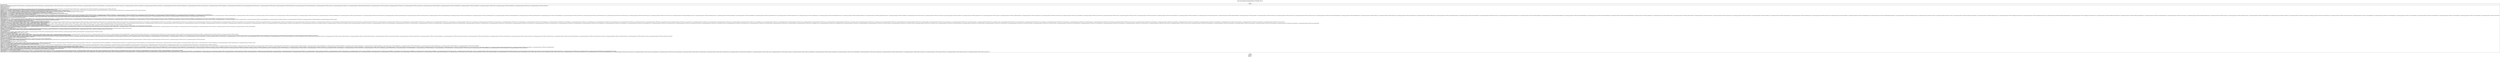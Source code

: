 digraph "CFG forcom.mapbox.services.android.navigation.ui.v5.R.styleable.\<clinit\>()V" {
Node_0 [shape=record,label="{0\:\ 0x0000|MTH_ENTER_BLOCK\l|ActionBar = new int[]\{com.ghanapostgps.ghanapost.C0708R.attr.background, com.ghanapostgps.ghanapost.C0708R.attr.backgroundSplit, com.ghanapostgps.ghanapost.C0708R.attr.backgroundStacked, com.ghanapostgps.ghanapost.C0708R.attr.contentInsetEnd, com.ghanapostgps.ghanapost.C0708R.attr.contentInsetEndWithActions, com.ghanapostgps.ghanapost.C0708R.attr.contentInsetLeft, com.ghanapostgps.ghanapost.C0708R.attr.contentInsetRight, com.ghanapostgps.ghanapost.C0708R.attr.contentInsetStart, com.ghanapostgps.ghanapost.C0708R.attr.contentInsetStartWithNavigation, com.ghanapostgps.ghanapost.C0708R.attr.customNavigationLayout, com.ghanapostgps.ghanapost.C0708R.attr.displayOptions, com.ghanapostgps.ghanapost.C0708R.attr.divider, com.ghanapostgps.ghanapost.C0708R.attr.elevation, com.ghanapostgps.ghanapost.C0708R.attr.height, com.ghanapostgps.ghanapost.C0708R.attr.hideOnContentScroll, com.ghanapostgps.ghanapost.C0708R.attr.homeAsUpIndicator, com.ghanapostgps.ghanapost.C0708R.attr.homeLayout, com.ghanapostgps.ghanapost.C0708R.attr.icon, com.ghanapostgps.ghanapost.C0708R.attr.indeterminateProgressStyle, com.ghanapostgps.ghanapost.C0708R.attr.itemPadding, com.ghanapostgps.ghanapost.C0708R.attr.logo, com.ghanapostgps.ghanapost.C0708R.attr.navigationMode, com.ghanapostgps.ghanapost.C0708R.attr.popupTheme, com.ghanapostgps.ghanapost.C0708R.attr.progressBarPadding, com.ghanapostgps.ghanapost.C0708R.attr.progressBarStyle, com.ghanapostgps.ghanapost.C0708R.attr.subtitle, com.ghanapostgps.ghanapost.C0708R.attr.subtitleTextStyle, com.ghanapostgps.ghanapost.C0708R.attr.title, com.ghanapostgps.ghanapost.C0708R.attr.titleTextStyle\}\lint[] r2 = new int[]\{16842931\}\lActionBarLayout = r2\lint[] r2 = new int[]\{16843071\}\lActionMenuItemView = r2\lActionMode = new int[]\{com.ghanapostgps.ghanapost.C0708R.attr.background, com.ghanapostgps.ghanapost.C0708R.attr.backgroundSplit, com.ghanapostgps.ghanapost.C0708R.attr.closeItemLayout, com.ghanapostgps.ghanapost.C0708R.attr.height, com.ghanapostgps.ghanapost.C0708R.attr.subtitleTextStyle, com.ghanapostgps.ghanapost.C0708R.attr.titleTextStyle\}\lActivityChooserView = new int[]\{com.ghanapostgps.ghanapost.C0708R.attr.expandActivityOverflowButtonDrawable, com.ghanapostgps.ghanapost.C0708R.attr.initialActivityCount\}\lAlertDialog = new int[]\{16842994, com.ghanapostgps.ghanapost.C0708R.attr.buttonIconDimen, com.ghanapostgps.ghanapost.C0708R.attr.buttonPanelSideLayout, com.ghanapostgps.ghanapost.C0708R.attr.listItemLayout, com.ghanapostgps.ghanapost.C0708R.attr.listLayout, com.ghanapostgps.ghanapost.C0708R.attr.multiChoiceItemLayout, com.ghanapostgps.ghanapost.C0708R.attr.showTitle, com.ghanapostgps.ghanapost.C0708R.attr.singleChoiceItemLayout\}\lAppBarLayout = new int[]\{16842964, 16843919, 16844096, com.ghanapostgps.ghanapost.C0708R.attr.elevation, com.ghanapostgps.ghanapost.C0708R.attr.expanded, com.ghanapostgps.ghanapost.C0708R.attr.liftOnScroll\}\lAppBarLayoutStates = new int[]\{com.ghanapostgps.ghanapost.C0708R.attr.state_collapsed, com.ghanapostgps.ghanapost.C0708R.attr.state_collapsible, com.ghanapostgps.ghanapost.C0708R.attr.state_liftable, com.ghanapostgps.ghanapost.C0708R.attr.state_lifted\}\lAppBarLayout_Layout = new int[]\{com.ghanapostgps.ghanapost.C0708R.attr.layout_scrollFlags, com.ghanapostgps.ghanapost.C0708R.attr.layout_scrollInterpolator\}\lAppCompatImageView = new int[]\{16843033, com.ghanapostgps.ghanapost.C0708R.attr.srcCompat, com.ghanapostgps.ghanapost.C0708R.attr.tint, com.ghanapostgps.ghanapost.C0708R.attr.tintMode\}\lAppCompatSeekBar = new int[]\{16843074, com.ghanapostgps.ghanapost.C0708R.attr.tickMark, com.ghanapostgps.ghanapost.C0708R.attr.tickMarkTint, com.ghanapostgps.ghanapost.C0708R.attr.tickMarkTintMode\}\lAppCompatTextHelper = new int[]\{16842804, 16843117, 16843118, 16843119, 16843120, 16843666, 16843667\}\lAppCompatTextView = new int[]\{16842804, com.ghanapostgps.ghanapost.C0708R.attr.autoSizeMaxTextSize, com.ghanapostgps.ghanapost.C0708R.attr.autoSizeMinTextSize, com.ghanapostgps.ghanapost.C0708R.attr.autoSizePresetSizes, com.ghanapostgps.ghanapost.C0708R.attr.autoSizeStepGranularity, com.ghanapostgps.ghanapost.C0708R.attr.autoSizeTextType, com.ghanapostgps.ghanapost.C0708R.attr.firstBaselineToTopHeight, com.ghanapostgps.ghanapost.C0708R.attr.fontFamily, com.ghanapostgps.ghanapost.C0708R.attr.lastBaselineToBottomHeight, com.ghanapostgps.ghanapost.C0708R.attr.lineHeight, com.ghanapostgps.ghanapost.C0708R.attr.textAllCaps\}\lAppCompatTheme = new int[]\{16842839, 16842926, com.ghanapostgps.ghanapost.C0708R.attr.actionBarDivider, com.ghanapostgps.ghanapost.C0708R.attr.actionBarItemBackground, com.ghanapostgps.ghanapost.C0708R.attr.actionBarPopupTheme, com.ghanapostgps.ghanapost.C0708R.attr.actionBarSize, com.ghanapostgps.ghanapost.C0708R.attr.actionBarSplitStyle, com.ghanapostgps.ghanapost.C0708R.attr.actionBarStyle, com.ghanapostgps.ghanapost.C0708R.attr.actionBarTabBarStyle, com.ghanapostgps.ghanapost.C0708R.attr.actionBarTabStyle, com.ghanapostgps.ghanapost.C0708R.attr.actionBarTabTextStyle, com.ghanapostgps.ghanapost.C0708R.attr.actionBarTheme, com.ghanapostgps.ghanapost.C0708R.attr.actionBarWidgetTheme, com.ghanapostgps.ghanapost.C0708R.attr.actionButtonStyle, com.ghanapostgps.ghanapost.C0708R.attr.actionDropDownStyle, com.ghanapostgps.ghanapost.C0708R.attr.actionMenuTextAppearance, com.ghanapostgps.ghanapost.C0708R.attr.actionMenuTextColor, com.ghanapostgps.ghanapost.C0708R.attr.actionModeBackground, com.ghanapostgps.ghanapost.C0708R.attr.actionModeCloseButtonStyle, com.ghanapostgps.ghanapost.C0708R.attr.actionModeCloseDrawable, com.ghanapostgps.ghanapost.C0708R.attr.actionModeCopyDrawable, com.ghanapostgps.ghanapost.C0708R.attr.actionModeCutDrawable, com.ghanapostgps.ghanapost.C0708R.attr.actionModeFindDrawable, com.ghanapostgps.ghanapost.C0708R.attr.actionModePasteDrawable, com.ghanapostgps.ghanapost.C0708R.attr.actionModePopupWindowStyle, com.ghanapostgps.ghanapost.C0708R.attr.actionModeSelectAllDrawable, com.ghanapostgps.ghanapost.C0708R.attr.actionModeShareDrawable, com.ghanapostgps.ghanapost.C0708R.attr.actionModeSplitBackground, com.ghanapostgps.ghanapost.C0708R.attr.actionModeStyle, com.ghanapostgps.ghanapost.C0708R.attr.actionModeWebSearchDrawable, com.ghanapostgps.ghanapost.C0708R.attr.actionOverflowButtonStyle, com.ghanapostgps.ghanapost.C0708R.attr.actionOverflowMenuStyle, com.ghanapostgps.ghanapost.C0708R.attr.activityChooserViewStyle, com.ghanapostgps.ghanapost.C0708R.attr.alertDialogButtonGroupStyle, com.ghanapostgps.ghanapost.C0708R.attr.alertDialogCenterButtons, com.ghanapostgps.ghanapost.C0708R.attr.alertDialogStyle, com.ghanapostgps.ghanapost.C0708R.attr.alertDialogTheme, com.ghanapostgps.ghanapost.C0708R.attr.autoCompleteTextViewStyle, com.ghanapostgps.ghanapost.C0708R.attr.borderlessButtonStyle, com.ghanapostgps.ghanapost.C0708R.attr.buttonBarButtonStyle, com.ghanapostgps.ghanapost.C0708R.attr.buttonBarNegativeButtonStyle, com.ghanapostgps.ghanapost.C0708R.attr.buttonBarNeutralButtonStyle, com.ghanapostgps.ghanapost.C0708R.attr.buttonBarPositiveButtonStyle, com.ghanapostgps.ghanapost.C0708R.attr.buttonBarStyle, com.ghanapostgps.ghanapost.C0708R.attr.buttonStyle, com.ghanapostgps.ghanapost.C0708R.attr.buttonStyleSmall, com.ghanapostgps.ghanapost.C0708R.attr.checkboxStyle, com.ghanapostgps.ghanapost.C0708R.attr.checkedTextViewStyle, com.ghanapostgps.ghanapost.C0708R.attr.colorAccent, com.ghanapostgps.ghanapost.C0708R.attr.colorBackgroundFloating, com.ghanapostgps.ghanapost.C0708R.attr.colorButtonNormal, com.ghanapostgps.ghanapost.C0708R.attr.colorControlActivated, com.ghanapostgps.ghanapost.C0708R.attr.colorControlHighlight, com.ghanapostgps.ghanapost.C0708R.attr.colorControlNormal, com.ghanapostgps.ghanapost.C0708R.attr.colorError, com.ghanapostgps.ghanapost.C0708R.attr.colorPrimary, com.ghanapostgps.ghanapost.C0708R.attr.colorPrimaryDark, com.ghanapostgps.ghanapost.C0708R.attr.colorSwitchThumbNormal, com.ghanapostgps.ghanapost.C0708R.attr.controlBackground, com.ghanapostgps.ghanapost.C0708R.attr.dialogCornerRadius, com.ghanapostgps.ghanapost.C0708R.attr.dialogPreferredPadding, com.ghanapostgps.ghanapost.C0708R.attr.dialogTheme, com.ghanapostgps.ghanapost.C0708R.attr.dividerHorizontal, com.ghanapostgps.ghanapost.C0708R.attr.dividerVertical, com.ghanapostgps.ghanapost.C0708R.attr.dropDownListViewStyle, com.ghanapostgps.ghanapost.C0708R.attr.dropdownListPreferredItemHeight, com.ghanapostgps.ghanapost.C0708R.attr.editTextBackground, com.ghanapostgps.ghanapost.C0708R.attr.editTextColor, com.ghanapostgps.ghanapost.C0708R.attr.editTextStyle, com.ghanapostgps.ghanapost.C0708R.attr.homeAsUpIndicator, com.ghanapostgps.ghanapost.C0708R.attr.imageButtonStyle, com.ghanapostgps.ghanapost.C0708R.attr.listChoiceBackgroundIndicator, com.ghanapostgps.ghanapost.C0708R.attr.listDividerAlertDialog, com.ghanapostgps.ghanapost.C0708R.attr.listMenuViewStyle, com.ghanapostgps.ghanapost.C0708R.attr.listPopupWindowStyle, com.ghanapostgps.ghanapost.C0708R.attr.listPreferredItemHeight, com.ghanapostgps.ghanapost.C0708R.attr.listPreferredItemHeightLarge, com.ghanapostgps.ghanapost.C0708R.attr.listPreferredItemHeightSmall, com.ghanapostgps.ghanapost.C0708R.attr.listPreferredItemPaddingLeft, com.ghanapostgps.ghanapost.C0708R.attr.listPreferredItemPaddingRight, com.ghanapostgps.ghanapost.C0708R.attr.panelBackground, com.ghanapostgps.ghanapost.C0708R.attr.panelMenuListTheme, com.ghanapostgps.ghanapost.C0708R.attr.panelMenuListWidth, com.ghanapostgps.ghanapost.C0708R.attr.popupMenuStyle, com.ghanapostgps.ghanapost.C0708R.attr.popupWindowStyle, com.ghanapostgps.ghanapost.C0708R.attr.radioButtonStyle, com.ghanapostgps.ghanapost.C0708R.attr.ratingBarStyle, com.ghanapostgps.ghanapost.C0708R.attr.ratingBarStyleIndicator, com.ghanapostgps.ghanapost.C0708R.attr.ratingBarStyleSmall, com.ghanapostgps.ghanapost.C0708R.attr.searchViewStyle, com.ghanapostgps.ghanapost.C0708R.attr.seekBarStyle, com.ghanapostgps.ghanapost.C0708R.attr.selectableItemBackground, com.ghanapostgps.ghanapost.C0708R.attr.selectableItemBackgroundBorderless, com.ghanapostgps.ghanapost.C0708R.attr.spinnerDropDownItemStyle, com.ghanapostgps.ghanapost.C0708R.attr.spinnerStyle, com.ghanapostgps.ghanapost.C0708R.attr.switchStyle, com.ghanapostgps.ghanapost.C0708R.attr.textAppearanceLargePopupMenu, com.ghanapostgps.ghanapost.C0708R.attr.textAppearanceListItem, com.ghanapostgps.ghanapost.C0708R.attr.textAppearanceListItemSecondary, com.ghanapostgps.ghanapost.C0708R.attr.textAppearanceListItemSmall, com.ghanapostgps.ghanapost.C0708R.attr.textAppearancePopupMenuHeader, com.ghanapostgps.ghanapost.C0708R.attr.textAppearanceSearchResultSubtitle, com.ghanapostgps.ghanapost.C0708R.attr.textAppearanceSearchResultTitle, com.ghanapostgps.ghanapost.C0708R.attr.textAppearanceSmallPopupMenu, com.ghanapostgps.ghanapost.C0708R.attr.textColorAlertDialogListItem, com.ghanapostgps.ghanapost.C0708R.attr.textColorSearchUrl, com.ghanapostgps.ghanapost.C0708R.attr.toolbarNavigationButtonStyle, com.ghanapostgps.ghanapost.C0708R.attr.toolbarStyle, com.ghanapostgps.ghanapost.C0708R.attr.tooltipForegroundColor, com.ghanapostgps.ghanapost.C0708R.attr.tooltipFrameBackground, com.ghanapostgps.ghanapost.C0708R.attr.viewInflaterClass, com.ghanapostgps.ghanapost.C0708R.attr.windowActionBar, com.ghanapostgps.ghanapost.C0708R.attr.windowActionBarOverlay, com.ghanapostgps.ghanapost.C0708R.attr.windowActionModeOverlay, com.ghanapostgps.ghanapost.C0708R.attr.windowFixedHeightMajor, com.ghanapostgps.ghanapost.C0708R.attr.windowFixedHeightMinor, com.ghanapostgps.ghanapost.C0708R.attr.windowFixedWidthMajor, com.ghanapostgps.ghanapost.C0708R.attr.windowFixedWidthMinor, com.ghanapostgps.ghanapost.C0708R.attr.windowMinWidthMajor, com.ghanapostgps.ghanapost.C0708R.attr.windowMinWidthMinor, com.ghanapostgps.ghanapost.C0708R.attr.windowNoTitle\}\lBottomNavigationView = new int[]\{com.ghanapostgps.ghanapost.C0708R.attr.elevation, com.ghanapostgps.ghanapost.C0708R.attr.itemBackground, com.ghanapostgps.ghanapost.C0708R.attr.itemHorizontalTranslationEnabled, com.ghanapostgps.ghanapost.C0708R.attr.itemIconSize, com.ghanapostgps.ghanapost.C0708R.attr.itemIconTint, com.ghanapostgps.ghanapost.C0708R.attr.itemTextAppearanceActive, com.ghanapostgps.ghanapost.C0708R.attr.itemTextAppearanceInactive, com.ghanapostgps.ghanapost.C0708R.attr.itemTextColor, com.ghanapostgps.ghanapost.C0708R.attr.labelVisibilityMode, com.ghanapostgps.ghanapost.C0708R.attr.menu\}\lBottomSheetBehavior_Layout = new int[]\{com.ghanapostgps.ghanapost.C0708R.attr.behavior_fitToContents, com.ghanapostgps.ghanapost.C0708R.attr.behavior_hideable, com.ghanapostgps.ghanapost.C0708R.attr.behavior_peekHeight, com.ghanapostgps.ghanapost.C0708R.attr.behavior_skipCollapsed\}\lint[] r10 = new int[]\{com.ghanapostgps.ghanapost.C0708R.attr.allowStacking\}\lButtonBarLayout = r10\lCardView = new int[]\{16843071, 16843072, com.ghanapostgps.ghanapost.C0708R.attr.cardBackgroundColor, com.ghanapostgps.ghanapost.C0708R.attr.cardCornerRadius, com.ghanapostgps.ghanapost.C0708R.attr.cardElevation, com.ghanapostgps.ghanapost.C0708R.attr.cardMaxElevation, com.ghanapostgps.ghanapost.C0708R.attr.cardPreventCornerOverlap, com.ghanapostgps.ghanapost.C0708R.attr.cardUseCompatPadding, com.ghanapostgps.ghanapost.C0708R.attr.contentPadding, com.ghanapostgps.ghanapost.C0708R.attr.contentPaddingBottom, com.ghanapostgps.ghanapost.C0708R.attr.contentPaddingLeft, com.ghanapostgps.ghanapost.C0708R.attr.contentPaddingRight, com.ghanapostgps.ghanapost.C0708R.attr.contentPaddingTop\}\lCollapsingToolbarLayout = new int[]\{com.ghanapostgps.ghanapost.C0708R.attr.collapsedTitleGravity, com.ghanapostgps.ghanapost.C0708R.attr.collapsedTitleTextAppearance, com.ghanapostgps.ghanapost.C0708R.attr.contentScrim, com.ghanapostgps.ghanapost.C0708R.attr.expandedTitleGravity, com.ghanapostgps.ghanapost.C0708R.attr.expandedTitleMargin, com.ghanapostgps.ghanapost.C0708R.attr.expandedTitleMarginBottom, com.ghanapostgps.ghanapost.C0708R.attr.expandedTitleMarginEnd, com.ghanapostgps.ghanapost.C0708R.attr.expandedTitleMarginStart, com.ghanapostgps.ghanapost.C0708R.attr.expandedTitleMarginTop, com.ghanapostgps.ghanapost.C0708R.attr.expandedTitleTextAppearance, com.ghanapostgps.ghanapost.C0708R.attr.scrimAnimationDuration, com.ghanapostgps.ghanapost.C0708R.attr.scrimVisibleHeightTrigger, com.ghanapostgps.ghanapost.C0708R.attr.statusBarScrim, com.ghanapostgps.ghanapost.C0708R.attr.title, com.ghanapostgps.ghanapost.C0708R.attr.titleEnabled, com.ghanapostgps.ghanapost.C0708R.attr.toolbarId\}\lCollapsingToolbarLayout_Layout = new int[]\{com.ghanapostgps.ghanapost.C0708R.attr.layout_collapseMode, com.ghanapostgps.ghanapost.C0708R.attr.layout_collapseParallaxMultiplier\}\lColorStateListItem = new int[]\{16843173, 16843551, com.ghanapostgps.ghanapost.C0708R.attr.alpha\}\lCompoundButton = new int[]\{16843015, com.ghanapostgps.ghanapost.C0708R.attr.buttonTint, com.ghanapostgps.ghanapost.C0708R.attr.buttonTintMode\}\lConstraintLayout_Layout = new int[]\{16842948, 16843039, 16843040, 16843071, 16843072, com.ghanapostgps.ghanapost.C0708R.attr.barrierAllowsGoneWidgets, com.ghanapostgps.ghanapost.C0708R.attr.barrierDirection, com.ghanapostgps.ghanapost.C0708R.attr.chainUseRtl, com.ghanapostgps.ghanapost.C0708R.attr.constraintSet, com.ghanapostgps.ghanapost.C0708R.attr.constraint_referenced_ids, com.ghanapostgps.ghanapost.C0708R.attr.layout_constrainedHeight, com.ghanapostgps.ghanapost.C0708R.attr.layout_constrainedWidth, com.ghanapostgps.ghanapost.C0708R.attr.layout_constraintBaseline_creator, com.ghanapostgps.ghanapost.C0708R.attr.layout_constraintBaseline_toBaselineOf, com.ghanapostgps.ghanapost.C0708R.attr.layout_constraintBottom_creator, com.ghanapostgps.ghanapost.C0708R.attr.layout_constraintBottom_toBottomOf, com.ghanapostgps.ghanapost.C0708R.attr.layout_constraintBottom_toTopOf, com.ghanapostgps.ghanapost.C0708R.attr.layout_constraintCircle, com.ghanapostgps.ghanapost.C0708R.attr.layout_constraintCircleAngle, com.ghanapostgps.ghanapost.C0708R.attr.layout_constraintCircleRadius, com.ghanapostgps.ghanapost.C0708R.attr.layout_constraintDimensionRatio, com.ghanapostgps.ghanapost.C0708R.attr.layout_constraintEnd_toEndOf, com.ghanapostgps.ghanapost.C0708R.attr.layout_constraintEnd_toStartOf, com.ghanapostgps.ghanapost.C0708R.attr.layout_constraintGuide_begin, com.ghanapostgps.ghanapost.C0708R.attr.layout_constraintGuide_end, com.ghanapostgps.ghanapost.C0708R.attr.layout_constraintGuide_percent, com.ghanapostgps.ghanapost.C0708R.attr.layout_constraintHeight_default, com.ghanapostgps.ghanapost.C0708R.attr.layout_constraintHeight_max, com.ghanapostgps.ghanapost.C0708R.attr.layout_constraintHeight_min, com.ghanapostgps.ghanapost.C0708R.attr.layout_constraintHeight_percent, com.ghanapostgps.ghanapost.C0708R.attr.layout_constraintHorizontal_bias, com.ghanapostgps.ghanapost.C0708R.attr.layout_constraintHorizontal_chainStyle, com.ghanapostgps.ghanapost.C0708R.attr.layout_constraintHorizontal_weight, com.ghanapostgps.ghanapost.C0708R.attr.layout_constraintLeft_creator, com.ghanapostgps.ghanapost.C0708R.attr.layout_constraintLeft_toLeftOf, com.ghanapostgps.ghanapost.C0708R.attr.layout_constraintLeft_toRightOf, com.ghanapostgps.ghanapost.C0708R.attr.layout_constraintRight_creator, com.ghanapostgps.ghanapost.C0708R.attr.layout_constraintRight_toLeftOf, com.ghanapostgps.ghanapost.C0708R.attr.layout_constraintRight_toRightOf, com.ghanapostgps.ghanapost.C0708R.attr.layout_constraintStart_toEndOf, com.ghanapostgps.ghanapost.C0708R.attr.layout_constraintStart_toStartOf, com.ghanapostgps.ghanapost.C0708R.attr.layout_constraintTop_creator, com.ghanapostgps.ghanapost.C0708R.attr.layout_constraintTop_toBottomOf, com.ghanapostgps.ghanapost.C0708R.attr.layout_constraintTop_toTopOf, com.ghanapostgps.ghanapost.C0708R.attr.layout_constraintVertical_bias, com.ghanapostgps.ghanapost.C0708R.attr.layout_constraintVertical_chainStyle, com.ghanapostgps.ghanapost.C0708R.attr.layout_constraintVertical_weight, com.ghanapostgps.ghanapost.C0708R.attr.layout_constraintWidth_default, com.ghanapostgps.ghanapost.C0708R.attr.layout_constraintWidth_max, com.ghanapostgps.ghanapost.C0708R.attr.layout_constraintWidth_min, com.ghanapostgps.ghanapost.C0708R.attr.layout_constraintWidth_percent, com.ghanapostgps.ghanapost.C0708R.attr.layout_editor_absoluteX, com.ghanapostgps.ghanapost.C0708R.attr.layout_editor_absoluteY, com.ghanapostgps.ghanapost.C0708R.attr.layout_goneMarginBottom, com.ghanapostgps.ghanapost.C0708R.attr.layout_goneMarginEnd, com.ghanapostgps.ghanapost.C0708R.attr.layout_goneMarginLeft, com.ghanapostgps.ghanapost.C0708R.attr.layout_goneMarginRight, com.ghanapostgps.ghanapost.C0708R.attr.layout_goneMarginStart, com.ghanapostgps.ghanapost.C0708R.attr.layout_goneMarginTop, com.ghanapostgps.ghanapost.C0708R.attr.layout_optimizationLevel\}\lConstraintLayout_placeholder = new int[]\{com.ghanapostgps.ghanapost.C0708R.attr.content, com.ghanapostgps.ghanapost.C0708R.attr.emptyVisibility\}\lConstraintSet = new int[]\{16842948, 16842960, 16842972, 16842996, 16842997, 16842999, 16843000, 16843001, 16843002, 16843039, 16843040, 16843071, 16843072, 16843551, 16843552, 16843553, 16843554, 16843555, 16843556, 16843557, 16843558, 16843559, 16843560, 16843701, 16843702, 16843770, 16843840, com.ghanapostgps.ghanapost.C0708R.attr.barrierAllowsGoneWidgets, com.ghanapostgps.ghanapost.C0708R.attr.barrierDirection, com.ghanapostgps.ghanapost.C0708R.attr.chainUseRtl, com.ghanapostgps.ghanapost.C0708R.attr.constraint_referenced_ids, com.ghanapostgps.ghanapost.C0708R.attr.layout_constrainedHeight, com.ghanapostgps.ghanapost.C0708R.attr.layout_constrainedWidth, com.ghanapostgps.ghanapost.C0708R.attr.layout_constraintBaseline_creator, com.ghanapostgps.ghanapost.C0708R.attr.layout_constraintBaseline_toBaselineOf, com.ghanapostgps.ghanapost.C0708R.attr.layout_constraintBottom_creator, com.ghanapostgps.ghanapost.C0708R.attr.layout_constraintBottom_toBottomOf, com.ghanapostgps.ghanapost.C0708R.attr.layout_constraintBottom_toTopOf, com.ghanapostgps.ghanapost.C0708R.attr.layout_constraintCircle, com.ghanapostgps.ghanapost.C0708R.attr.layout_constraintCircleAngle, com.ghanapostgps.ghanapost.C0708R.attr.layout_constraintCircleRadius, com.ghanapostgps.ghanapost.C0708R.attr.layout_constraintDimensionRatio, com.ghanapostgps.ghanapost.C0708R.attr.layout_constraintEnd_toEndOf, com.ghanapostgps.ghanapost.C0708R.attr.layout_constraintEnd_toStartOf, com.ghanapostgps.ghanapost.C0708R.attr.layout_constraintGuide_begin, com.ghanapostgps.ghanapost.C0708R.attr.layout_constraintGuide_end, com.ghanapostgps.ghanapost.C0708R.attr.layout_constraintGuide_percent, com.ghanapostgps.ghanapost.C0708R.attr.layout_constraintHeight_default, com.ghanapostgps.ghanapost.C0708R.attr.layout_constraintHeight_max, com.ghanapostgps.ghanapost.C0708R.attr.layout_constraintHeight_min, com.ghanapostgps.ghanapost.C0708R.attr.layout_constraintHeight_percent, com.ghanapostgps.ghanapost.C0708R.attr.layout_constraintHorizontal_bias, com.ghanapostgps.ghanapost.C0708R.attr.layout_constraintHorizontal_chainStyle, com.ghanapostgps.ghanapost.C0708R.attr.layout_constraintHorizontal_weight, com.ghanapostgps.ghanapost.C0708R.attr.layout_constraintLeft_creator, com.ghanapostgps.ghanapost.C0708R.attr.layout_constraintLeft_toLeftOf, com.ghanapostgps.ghanapost.C0708R.attr.layout_constraintLeft_toRightOf, com.ghanapostgps.ghanapost.C0708R.attr.layout_constraintRight_creator, com.ghanapostgps.ghanapost.C0708R.attr.layout_constraintRight_toLeftOf, com.ghanapostgps.ghanapost.C0708R.attr.layout_constraintRight_toRightOf, com.ghanapostgps.ghanapost.C0708R.attr.layout_constraintStart_toEndOf, com.ghanapostgps.ghanapost.C0708R.attr.layout_constraintStart_toStartOf, com.ghanapostgps.ghanapost.C0708R.attr.layout_constraintTop_creator, com.ghanapostgps.ghanapost.C0708R.attr.layout_constraintTop_toBottomOf, com.ghanapostgps.ghanapost.C0708R.attr.layout_constraintTop_toTopOf, com.ghanapostgps.ghanapost.C0708R.attr.layout_constraintVertical_bias, com.ghanapostgps.ghanapost.C0708R.attr.layout_constraintVertical_chainStyle, com.ghanapostgps.ghanapost.C0708R.attr.layout_constraintVertical_weight, com.ghanapostgps.ghanapost.C0708R.attr.layout_constraintWidth_default, com.ghanapostgps.ghanapost.C0708R.attr.layout_constraintWidth_max, com.ghanapostgps.ghanapost.C0708R.attr.layout_constraintWidth_min, com.ghanapostgps.ghanapost.C0708R.attr.layout_constraintWidth_percent, com.ghanapostgps.ghanapost.C0708R.attr.layout_editor_absoluteX, com.ghanapostgps.ghanapost.C0708R.attr.layout_editor_absoluteY, com.ghanapostgps.ghanapost.C0708R.attr.layout_goneMarginBottom, com.ghanapostgps.ghanapost.C0708R.attr.layout_goneMarginEnd, com.ghanapostgps.ghanapost.C0708R.attr.layout_goneMarginLeft, com.ghanapostgps.ghanapost.C0708R.attr.layout_goneMarginRight, com.ghanapostgps.ghanapost.C0708R.attr.layout_goneMarginStart, com.ghanapostgps.ghanapost.C0708R.attr.layout_goneMarginTop\}\lCoordinatorLayout = new int[]\{com.ghanapostgps.ghanapost.C0708R.attr.keylines, com.ghanapostgps.ghanapost.C0708R.attr.statusBarBackground\}\lCoordinatorLayout_Layout = new int[]\{16842931, com.ghanapostgps.ghanapost.C0708R.attr.layout_anchor, com.ghanapostgps.ghanapost.C0708R.attr.layout_anchorGravity, com.ghanapostgps.ghanapost.C0708R.attr.layout_behavior, com.ghanapostgps.ghanapost.C0708R.attr.layout_dodgeInsetEdges, com.ghanapostgps.ghanapost.C0708R.attr.layout_insetEdge, com.ghanapostgps.ghanapost.C0708R.attr.layout_keyline\}\lDesignTheme = new int[]\{com.ghanapostgps.ghanapost.C0708R.attr.bottomSheetDialogTheme, com.ghanapostgps.ghanapost.C0708R.attr.bottomSheetStyle\}\lDrawerArrowToggle = new int[]\{com.ghanapostgps.ghanapost.C0708R.attr.arrowHeadLength, com.ghanapostgps.ghanapost.C0708R.attr.arrowShaftLength, com.ghanapostgps.ghanapost.C0708R.attr.barLength, com.ghanapostgps.ghanapost.C0708R.attr.color, com.ghanapostgps.ghanapost.C0708R.attr.drawableSize, com.ghanapostgps.ghanapost.C0708R.attr.gapBetweenBars, com.ghanapostgps.ghanapost.C0708R.attr.spinBars, com.ghanapostgps.ghanapost.C0708R.attr.thickness\}\lFloatingActionButton = new int[]\{com.ghanapostgps.ghanapost.C0708R.attr.backgroundTint, com.ghanapostgps.ghanapost.C0708R.attr.backgroundTintMode, com.ghanapostgps.ghanapost.C0708R.attr.borderWidth, com.ghanapostgps.ghanapost.C0708R.attr.elevation, com.ghanapostgps.ghanapost.C0708R.attr.fabCustomSize, com.ghanapostgps.ghanapost.C0708R.attr.fabSize, com.ghanapostgps.ghanapost.C0708R.attr.hideMotionSpec, com.ghanapostgps.ghanapost.C0708R.attr.hoveredFocusedTranslationZ, com.ghanapostgps.ghanapost.C0708R.attr.maxImageSize, com.ghanapostgps.ghanapost.C0708R.attr.pressedTranslationZ, com.ghanapostgps.ghanapost.C0708R.attr.rippleColor, com.ghanapostgps.ghanapost.C0708R.attr.showMotionSpec, com.ghanapostgps.ghanapost.C0708R.attr.useCompatPadding\}\lint[] r7 = new int[]\{com.ghanapostgps.ghanapost.C0708R.attr.behavior_autoHide\}\lFloatingActionButton_Behavior_Layout = r7\lFontFamily = new int[]\{com.ghanapostgps.ghanapost.C0708R.attr.fontProviderAuthority, com.ghanapostgps.ghanapost.C0708R.attr.fontProviderCerts, com.ghanapostgps.ghanapost.C0708R.attr.fontProviderFetchStrategy, com.ghanapostgps.ghanapost.C0708R.attr.fontProviderFetchTimeout, com.ghanapostgps.ghanapost.C0708R.attr.fontProviderPackage, com.ghanapostgps.ghanapost.C0708R.attr.fontProviderQuery\}\lFontFamilyFont = new int[]\{16844082, 16844083, 16844095, 16844143, 16844144, com.ghanapostgps.ghanapost.C0708R.attr.font, com.ghanapostgps.ghanapost.C0708R.attr.fontStyle, com.ghanapostgps.ghanapost.C0708R.attr.fontVariationSettings, com.ghanapostgps.ghanapost.C0708R.attr.fontWeight, com.ghanapostgps.ghanapost.C0708R.attr.ttcIndex\}\lForegroundLinearLayout = new int[]\{16843017, 16843264, com.ghanapostgps.ghanapost.C0708R.attr.foregroundInsidePadding\}\lint[] r7 = new int[]\{16842948\}\lLinearConstraintLayout = r7\lLinearLayoutCompat = new int[]\{16842927, 16842948, 16843046, 16843047, 16843048, com.ghanapostgps.ghanapost.C0708R.attr.divider, com.ghanapostgps.ghanapost.C0708R.attr.dividerPadding, com.ghanapostgps.ghanapost.C0708R.attr.measureWithLargestChild, com.ghanapostgps.ghanapost.C0708R.attr.showDividers\}\lLinearLayoutCompat_Layout = new int[]\{16842931, 16842996, 16842997, 16843137\}\lListPopupWindow = new int[]\{16843436, 16843437\}\lMenuGroup = new int[]\{16842766, 16842960, 16843156, 16843230, 16843231, 16843232\}\lMenuItem = new int[]\{16842754, 16842766, 16842960, 16843014, 16843156, 16843230, 16843231, 16843233, 16843234, 16843235, 16843236, 16843237, 16843375, com.ghanapostgps.ghanapost.C0708R.attr.actionLayout, com.ghanapostgps.ghanapost.C0708R.attr.actionProviderClass, com.ghanapostgps.ghanapost.C0708R.attr.actionViewClass, com.ghanapostgps.ghanapost.C0708R.attr.alphabeticModifiers, com.ghanapostgps.ghanapost.C0708R.attr.contentDescription, com.ghanapostgps.ghanapost.C0708R.attr.iconTint, com.ghanapostgps.ghanapost.C0708R.attr.iconTintMode, com.ghanapostgps.ghanapost.C0708R.attr.numericModifiers, com.ghanapostgps.ghanapost.C0708R.attr.showAsAction, com.ghanapostgps.ghanapost.C0708R.attr.tooltipText\}\lMenuView = new int[]\{16842926, 16843052, 16843053, 16843054, 16843055, 16843056, 16843057, com.ghanapostgps.ghanapost.C0708R.attr.preserveIconSpacing, com.ghanapostgps.ghanapost.C0708R.attr.subMenuArrow\}\lNavigationMapRoute = new int[]\{com.ghanapostgps.ghanapost.C0708R.attr.alternativeRouteColor, com.ghanapostgps.ghanapost.C0708R.attr.alternativeRouteModerateCongestionColor, com.ghanapostgps.ghanapost.C0708R.attr.alternativeRouteScale, com.ghanapostgps.ghanapost.C0708R.attr.alternativeRouteSevereCongestionColor, com.ghanapostgps.ghanapost.C0708R.attr.alternativeRouteShieldColor, com.ghanapostgps.ghanapost.C0708R.attr.destinationWaypointIcon, com.ghanapostgps.ghanapost.C0708R.attr.originWaypointIcon, com.ghanapostgps.ghanapost.C0708R.attr.routeColor, com.ghanapostgps.ghanapost.C0708R.attr.routeModerateCongestionColor, com.ghanapostgps.ghanapost.C0708R.attr.routeScale, com.ghanapostgps.ghanapost.C0708R.attr.routeSevereCongestionColor, com.ghanapostgps.ghanapost.C0708R.attr.routeShieldColor, com.ghanapostgps.ghanapost.C0708R.attr.upcomingManeuverArrowBorderColor, com.ghanapostgps.ghanapost.C0708R.attr.upcomingManeuverArrowColor\}\lNavigationView = new int[]\{16842964, 16842973, 16843039, com.ghanapostgps.ghanapost.C0708R.attr.elevation, com.ghanapostgps.ghanapost.C0708R.attr.headerLayout, com.ghanapostgps.ghanapost.C0708R.attr.itemBackground, com.ghanapostgps.ghanapost.C0708R.attr.itemHorizontalPadding, com.ghanapostgps.ghanapost.C0708R.attr.itemIconPadding, com.ghanapostgps.ghanapost.C0708R.attr.itemIconTint, com.ghanapostgps.ghanapost.C0708R.attr.itemTextAppearance, com.ghanapostgps.ghanapost.C0708R.attr.itemTextColor, com.ghanapostgps.ghanapost.C0708R.attr.menu, com.ghanapostgps.ghanapost.C0708R.attr.navigationDarkTheme, com.ghanapostgps.ghanapost.C0708R.attr.navigationLightTheme, com.ghanapostgps.ghanapost.C0708R.attr.navigationViewAccent, com.ghanapostgps.ghanapost.C0708R.attr.navigationViewBannerBackground, com.ghanapostgps.ghanapost.C0708R.attr.navigationViewBannerManeuverPrimary, com.ghanapostgps.ghanapost.C0708R.attr.navigationViewBannerManeuverSecondary, com.ghanapostgps.ghanapost.C0708R.attr.navigationViewBannerPrimaryText, com.ghanapostgps.ghanapost.C0708R.attr.navigationViewBannerSecondaryText, com.ghanapostgps.ghanapost.C0708R.attr.navigationViewDestinationMarker, com.ghanapostgps.ghanapost.C0708R.attr.navigationViewDivider, com.ghanapostgps.ghanapost.C0708R.attr.navigationViewListBackground, com.ghanapostgps.ghanapost.C0708R.attr.navigationViewLocationLayerStyle, com.ghanapostgps.ghanapost.C0708R.attr.navigationViewMapStyle, com.ghanapostgps.ghanapost.C0708R.attr.navigationViewPrimary, com.ghanapostgps.ghanapost.C0708R.attr.navigationViewPrimaryText, com.ghanapostgps.ghanapost.C0708R.attr.navigationViewProgress, com.ghanapostgps.ghanapost.C0708R.attr.navigationViewProgressBackground, com.ghanapostgps.ghanapost.C0708R.attr.navigationViewRouteOverviewDrawable, com.ghanapostgps.ghanapost.C0708R.attr.navigationViewRouteStyle, com.ghanapostgps.ghanapost.C0708R.attr.navigationViewSecondary, com.ghanapostgps.ghanapost.C0708R.attr.navigationViewSecondaryText\}\lPopupWindow = new int[]\{16843126, 16843465, com.ghanapostgps.ghanapost.C0708R.attr.overlapAnchor\}\lint[] r6 = new int[]\{com.ghanapostgps.ghanapost.C0708R.attr.state_above_anchor\}\lPopupWindowBackgroundState = r6\lRecycleListView = new int[]\{com.ghanapostgps.ghanapost.C0708R.attr.paddingBottomNoButtons, com.ghanapostgps.ghanapost.C0708R.attr.paddingTopNoTitle\}\lRecyclerView = new int[]\{16842948, 16842993, com.ghanapostgps.ghanapost.C0708R.attr.fastScrollEnabled, com.ghanapostgps.ghanapost.C0708R.attr.fastScrollHorizontalThumbDrawable, com.ghanapostgps.ghanapost.C0708R.attr.fastScrollHorizontalTrackDrawable, com.ghanapostgps.ghanapost.C0708R.attr.fastScrollVerticalThumbDrawable, com.ghanapostgps.ghanapost.C0708R.attr.fastScrollVerticalTrackDrawable, com.ghanapostgps.ghanapost.C0708R.attr.layoutManager, com.ghanapostgps.ghanapost.C0708R.attr.reverseLayout, com.ghanapostgps.ghanapost.C0708R.attr.spanCount, com.ghanapostgps.ghanapost.C0708R.attr.stackFromEnd\}\lint[] r4 = new int[]\{com.ghanapostgps.ghanapost.C0708R.attr.insetForeground\}\lScrimInsetsFrameLayout = r4\lint[] r1 = new int[]\{com.ghanapostgps.ghanapost.C0708R.attr.behavior_overlapTop\}\lScrollingViewBehavior_Layout = r1\lSearchView = new int[]\{16842970, 16843039, 16843296, 16843364, com.ghanapostgps.ghanapost.C0708R.attr.closeIcon, com.ghanapostgps.ghanapost.C0708R.attr.commitIcon, com.ghanapostgps.ghanapost.C0708R.attr.defaultQueryHint, com.ghanapostgps.ghanapost.C0708R.attr.goIcon, com.ghanapostgps.ghanapost.C0708R.attr.iconifiedByDefault, com.ghanapostgps.ghanapost.C0708R.attr.layout, com.ghanapostgps.ghanapost.C0708R.attr.queryBackground, com.ghanapostgps.ghanapost.C0708R.attr.queryHint, com.ghanapostgps.ghanapost.C0708R.attr.searchHintIcon, com.ghanapostgps.ghanapost.C0708R.attr.searchIcon, com.ghanapostgps.ghanapost.C0708R.attr.submitBackground, com.ghanapostgps.ghanapost.C0708R.attr.suggestionRowLayout, com.ghanapostgps.ghanapost.C0708R.attr.voiceIcon\}\lSnackbarLayout = new int[]\{16843039, com.ghanapostgps.ghanapost.C0708R.attr.elevation, com.ghanapostgps.ghanapost.C0708R.attr.maxActionInlineWidth\}\lSpinner = new int[]\{16842930, 16843126, 16843131, 16843362, com.ghanapostgps.ghanapost.C0708R.attr.popupTheme\}\lSwitchCompat = new int[]\{16843044, 16843045, 16843074, com.ghanapostgps.ghanapost.C0708R.attr.showText, com.ghanapostgps.ghanapost.C0708R.attr.splitTrack, com.ghanapostgps.ghanapost.C0708R.attr.switchMinWidth, com.ghanapostgps.ghanapost.C0708R.attr.switchPadding, com.ghanapostgps.ghanapost.C0708R.attr.switchTextAppearance, com.ghanapostgps.ghanapost.C0708R.attr.thumbTextPadding, com.ghanapostgps.ghanapost.C0708R.attr.thumbTint, com.ghanapostgps.ghanapost.C0708R.attr.thumbTintMode, com.ghanapostgps.ghanapost.C0708R.attr.track, com.ghanapostgps.ghanapost.C0708R.attr.trackTint, com.ghanapostgps.ghanapost.C0708R.attr.trackTintMode\}\lTabItem = new int[]\{16842754, 16842994, 16843087\}\lTabLayout = new int[]\{com.ghanapostgps.ghanapost.C0708R.attr.tabBackground, com.ghanapostgps.ghanapost.C0708R.attr.tabContentStart, com.ghanapostgps.ghanapost.C0708R.attr.tabGravity, com.ghanapostgps.ghanapost.C0708R.attr.tabIconTint, com.ghanapostgps.ghanapost.C0708R.attr.tabIconTintMode, com.ghanapostgps.ghanapost.C0708R.attr.tabIndicator, com.ghanapostgps.ghanapost.C0708R.attr.tabIndicatorAnimationDuration, com.ghanapostgps.ghanapost.C0708R.attr.tabIndicatorColor, com.ghanapostgps.ghanapost.C0708R.attr.tabIndicatorFullWidth, com.ghanapostgps.ghanapost.C0708R.attr.tabIndicatorGravity, com.ghanapostgps.ghanapost.C0708R.attr.tabIndicatorHeight, com.ghanapostgps.ghanapost.C0708R.attr.tabInlineLabel, com.ghanapostgps.ghanapost.C0708R.attr.tabMaxWidth, com.ghanapostgps.ghanapost.C0708R.attr.tabMinWidth, com.ghanapostgps.ghanapost.C0708R.attr.tabMode, com.ghanapostgps.ghanapost.C0708R.attr.tabPadding, com.ghanapostgps.ghanapost.C0708R.attr.tabPaddingBottom, com.ghanapostgps.ghanapost.C0708R.attr.tabPaddingEnd, com.ghanapostgps.ghanapost.C0708R.attr.tabPaddingStart, com.ghanapostgps.ghanapost.C0708R.attr.tabPaddingTop, com.ghanapostgps.ghanapost.C0708R.attr.tabRippleColor, com.ghanapostgps.ghanapost.C0708R.attr.tabSelectedTextColor, com.ghanapostgps.ghanapost.C0708R.attr.tabTextAppearance, com.ghanapostgps.ghanapost.C0708R.attr.tabTextColor, com.ghanapostgps.ghanapost.C0708R.attr.tabUnboundedRipple\}\lTextAppearance = new int[]\{16842901, 16842902, 16842903, 16842904, 16842906, 16842907, 16843105, 16843106, 16843107, 16843108, 16843692, com.ghanapostgps.ghanapost.C0708R.attr.fontFamily, com.ghanapostgps.ghanapost.C0708R.attr.textAllCaps\}\lTextInputLayout = new int[]\{16842906, 16843088, com.ghanapostgps.ghanapost.C0708R.attr.boxBackgroundColor, com.ghanapostgps.ghanapost.C0708R.attr.boxBackgroundMode, com.ghanapostgps.ghanapost.C0708R.attr.boxCollapsedPaddingTop, com.ghanapostgps.ghanapost.C0708R.attr.boxCornerRadiusBottomEnd, com.ghanapostgps.ghanapost.C0708R.attr.boxCornerRadiusBottomStart, com.ghanapostgps.ghanapost.C0708R.attr.boxCornerRadiusTopEnd, com.ghanapostgps.ghanapost.C0708R.attr.boxCornerRadiusTopStart, com.ghanapostgps.ghanapost.C0708R.attr.boxStrokeColor, com.ghanapostgps.ghanapost.C0708R.attr.boxStrokeWidth, com.ghanapostgps.ghanapost.C0708R.attr.counterEnabled, com.ghanapostgps.ghanapost.C0708R.attr.counterMaxLength, com.ghanapostgps.ghanapost.C0708R.attr.counterOverflowTextAppearance, com.ghanapostgps.ghanapost.C0708R.attr.counterTextAppearance, com.ghanapostgps.ghanapost.C0708R.attr.errorEnabled, com.ghanapostgps.ghanapost.C0708R.attr.errorTextAppearance, com.ghanapostgps.ghanapost.C0708R.attr.helperText, com.ghanapostgps.ghanapost.C0708R.attr.helperTextEnabled, com.ghanapostgps.ghanapost.C0708R.attr.helperTextTextAppearance, com.ghanapostgps.ghanapost.C0708R.attr.hintAnimationEnabled, com.ghanapostgps.ghanapost.C0708R.attr.hintEnabled, com.ghanapostgps.ghanapost.C0708R.attr.hintTextAppearance, com.ghanapostgps.ghanapost.C0708R.attr.passwordToggleContentDescription, com.ghanapostgps.ghanapost.C0708R.attr.passwordToggleDrawable, com.ghanapostgps.ghanapost.C0708R.attr.passwordToggleEnabled, com.ghanapostgps.ghanapost.C0708R.attr.passwordToggleTint, com.ghanapostgps.ghanapost.C0708R.attr.passwordToggleTintMode\}\lToolbar = new int[]\{16842927, 16843072, com.ghanapostgps.ghanapost.C0708R.attr.buttonGravity, com.ghanapostgps.ghanapost.C0708R.attr.collapseContentDescription, com.ghanapostgps.ghanapost.C0708R.attr.collapseIcon, com.ghanapostgps.ghanapost.C0708R.attr.contentInsetEnd, com.ghanapostgps.ghanapost.C0708R.attr.contentInsetEndWithActions, com.ghanapostgps.ghanapost.C0708R.attr.contentInsetLeft, com.ghanapostgps.ghanapost.C0708R.attr.contentInsetRight, com.ghanapostgps.ghanapost.C0708R.attr.contentInsetStart, com.ghanapostgps.ghanapost.C0708R.attr.contentInsetStartWithNavigation, com.ghanapostgps.ghanapost.C0708R.attr.logo, com.ghanapostgps.ghanapost.C0708R.attr.logoDescription, com.ghanapostgps.ghanapost.C0708R.attr.maxButtonHeight, com.ghanapostgps.ghanapost.C0708R.attr.navigationContentDescription, com.ghanapostgps.ghanapost.C0708R.attr.navigationIcon, com.ghanapostgps.ghanapost.C0708R.attr.popupTheme, com.ghanapostgps.ghanapost.C0708R.attr.subtitle, com.ghanapostgps.ghanapost.C0708R.attr.subtitleTextAppearance, com.ghanapostgps.ghanapost.C0708R.attr.subtitleTextColor, com.ghanapostgps.ghanapost.C0708R.attr.title, com.ghanapostgps.ghanapost.C0708R.attr.titleMargin, com.ghanapostgps.ghanapost.C0708R.attr.titleMarginBottom, com.ghanapostgps.ghanapost.C0708R.attr.titleMarginEnd, com.ghanapostgps.ghanapost.C0708R.attr.titleMarginStart, com.ghanapostgps.ghanapost.C0708R.attr.titleMarginTop, com.ghanapostgps.ghanapost.C0708R.attr.titleMargins, com.ghanapostgps.ghanapost.C0708R.attr.titleTextAppearance, com.ghanapostgps.ghanapost.C0708R.attr.titleTextColor\}\lView = new int[]\{16842752, 16842970, com.ghanapostgps.ghanapost.C0708R.attr.paddingEnd, com.ghanapostgps.ghanapost.C0708R.attr.paddingStart, com.ghanapostgps.ghanapost.C0708R.attr.theme\}\lViewBackgroundHelper = new int[]\{16842964, com.ghanapostgps.ghanapost.C0708R.attr.backgroundTint, com.ghanapostgps.ghanapost.C0708R.attr.backgroundTintMode\}\lViewStubCompat = new int[]\{16842960, 16842994, 16842995\}\lmapbox_BubbleLayout = new int[]\{com.ghanapostgps.ghanapost.C0708R.attr.mapbox_bl_arrowDirection, com.ghanapostgps.ghanapost.C0708R.attr.mapbox_bl_arrowHeight, com.ghanapostgps.ghanapost.C0708R.attr.mapbox_bl_arrowPosition, com.ghanapostgps.ghanapost.C0708R.attr.mapbox_bl_arrowWidth, com.ghanapostgps.ghanapost.C0708R.attr.mapbox_bl_bubbleColor, com.ghanapostgps.ghanapost.C0708R.attr.mapbox_bl_cornersRadius, com.ghanapostgps.ghanapost.C0708R.attr.mapbox_bl_strokeColor, com.ghanapostgps.ghanapost.C0708R.attr.mapbox_bl_strokeWidth\}\lmapbox_LocationLayer = new int[]\{com.ghanapostgps.ghanapost.C0708R.attr.mapbox_accuracyAlpha, com.ghanapostgps.ghanapost.C0708R.attr.mapbox_accuracyColor, com.ghanapostgps.ghanapost.C0708R.attr.mapbox_backgroundDrawable, com.ghanapostgps.ghanapost.C0708R.attr.mapbox_backgroundDrawableStale, com.ghanapostgps.ghanapost.C0708R.attr.mapbox_backgroundStaleTintColor, com.ghanapostgps.ghanapost.C0708R.attr.mapbox_backgroundTintColor, com.ghanapostgps.ghanapost.C0708R.attr.mapbox_bearingDrawable, com.ghanapostgps.ghanapost.C0708R.attr.mapbox_bearingTintColor, com.ghanapostgps.ghanapost.C0708R.attr.mapbox_elevation, com.ghanapostgps.ghanapost.C0708R.attr.mapbox_enableStaleState, com.ghanapostgps.ghanapost.C0708R.attr.mapbox_foregroundDrawable, com.ghanapostgps.ghanapost.C0708R.attr.mapbox_foregroundDrawableStale, com.ghanapostgps.ghanapost.C0708R.attr.mapbox_foregroundStaleTintColor, com.ghanapostgps.ghanapost.C0708R.attr.mapbox_foregroundTintColor, com.ghanapostgps.ghanapost.C0708R.attr.mapbox_gpsDrawable, com.ghanapostgps.ghanapost.C0708R.attr.mapbox_iconPaddingBottom, com.ghanapostgps.ghanapost.C0708R.attr.mapbox_iconPaddingLeft, com.ghanapostgps.ghanapost.C0708R.attr.mapbox_iconPaddingRight, com.ghanapostgps.ghanapost.C0708R.attr.mapbox_iconPaddingTop, com.ghanapostgps.ghanapost.C0708R.attr.mapbox_layer_below, com.ghanapostgps.ghanapost.C0708R.attr.mapbox_maxZoom, com.ghanapostgps.ghanapost.C0708R.attr.mapbox_maxZoomIconScale, com.ghanapostgps.ghanapost.C0708R.attr.mapbox_minZoom, com.ghanapostgps.ghanapost.C0708R.attr.mapbox_minZoomIconScale, com.ghanapostgps.ghanapost.C0708R.attr.mapbox_staleStateTimeout, com.ghanapostgps.ghanapost.C0708R.attr.mapbox_trackingInitialMoveThreshold, com.ghanapostgps.ghanapost.C0708R.attr.mapbox_trackingMultiFingerMoveThreshold\}\lmapbox_MapView = new int[]\{com.ghanapostgps.ghanapost.C0708R.attr.mapbox_apiBaseUrl, com.ghanapostgps.ghanapost.C0708R.attr.mapbox_cameraBearing, com.ghanapostgps.ghanapost.C0708R.attr.mapbox_cameraTargetLat, com.ghanapostgps.ghanapost.C0708R.attr.mapbox_cameraTargetLng, com.ghanapostgps.ghanapost.C0708R.attr.mapbox_cameraTilt, com.ghanapostgps.ghanapost.C0708R.attr.mapbox_cameraZoom, com.ghanapostgps.ghanapost.C0708R.attr.mapbox_cameraZoomMax, com.ghanapostgps.ghanapost.C0708R.attr.mapbox_cameraZoomMin, com.ghanapostgps.ghanapost.C0708R.attr.mapbox_enableTilePrefetch, com.ghanapostgps.ghanapost.C0708R.attr.mapbox_enableZMediaOverlay, com.ghanapostgps.ghanapost.C0708R.attr.mapbox_foregroundLoadColor, com.ghanapostgps.ghanapost.C0708R.attr.mapbox_localIdeographFontFamily, com.ghanapostgps.ghanapost.C0708R.attr.mapbox_pixelRatio, com.ghanapostgps.ghanapost.C0708R.attr.mapbox_renderTextureMode, com.ghanapostgps.ghanapost.C0708R.attr.mapbox_renderTextureTranslucentSurface, com.ghanapostgps.ghanapost.C0708R.attr.mapbox_styleJson, com.ghanapostgps.ghanapost.C0708R.attr.mapbox_styleUrl, com.ghanapostgps.ghanapost.C0708R.attr.mapbox_uiAttribution, com.ghanapostgps.ghanapost.C0708R.attr.mapbox_uiAttributionGravity, com.ghanapostgps.ghanapost.C0708R.attr.mapbox_uiAttributionMarginBottom, com.ghanapostgps.ghanapost.C0708R.attr.mapbox_uiAttributionMarginLeft, com.ghanapostgps.ghanapost.C0708R.attr.mapbox_uiAttributionMarginRight, com.ghanapostgps.ghanapost.C0708R.attr.mapbox_uiAttributionMarginTop, com.ghanapostgps.ghanapost.C0708R.attr.mapbox_uiAttributionTintColor, com.ghanapostgps.ghanapost.C0708R.attr.mapbox_uiCompass, com.ghanapostgps.ghanapost.C0708R.attr.mapbox_uiCompassDrawable, com.ghanapostgps.ghanapost.C0708R.attr.mapbox_uiCompassFadeFacingNorth, com.ghanapostgps.ghanapost.C0708R.attr.mapbox_uiCompassGravity, com.ghanapostgps.ghanapost.C0708R.attr.mapbox_uiCompassMarginBottom, com.ghanapostgps.ghanapost.C0708R.attr.mapbox_uiCompassMarginLeft, com.ghanapostgps.ghanapost.C0708R.attr.mapbox_uiCompassMarginRight, com.ghanapostgps.ghanapost.C0708R.attr.mapbox_uiCompassMarginTop, com.ghanapostgps.ghanapost.C0708R.attr.mapbox_uiDoubleTapGestures, com.ghanapostgps.ghanapost.C0708R.attr.mapbox_uiLogo, com.ghanapostgps.ghanapost.C0708R.attr.mapbox_uiLogoGravity, com.ghanapostgps.ghanapost.C0708R.attr.mapbox_uiLogoMarginBottom, com.ghanapostgps.ghanapost.C0708R.attr.mapbox_uiLogoMarginLeft, com.ghanapostgps.ghanapost.C0708R.attr.mapbox_uiLogoMarginRight, com.ghanapostgps.ghanapost.C0708R.attr.mapbox_uiLogoMarginTop, com.ghanapostgps.ghanapost.C0708R.attr.mapbox_uiRotateGestures, com.ghanapostgps.ghanapost.C0708R.attr.mapbox_uiScrollGestures, com.ghanapostgps.ghanapost.C0708R.attr.mapbox_uiTiltGestures, com.ghanapostgps.ghanapost.C0708R.attr.mapbox_uiZoomControls, com.ghanapostgps.ghanapost.C0708R.attr.mapbox_uiZoomGestures\}\l}"];
Node_1 [shape=record,label="{1\:\ 0x01fc|RETURN\l|return\l}"];
MethodNode[shape=record,label="{static void com.mapbox.services.android.navigation.ui.v5.R.styleable.\<clinit\>() }"];
MethodNode -> Node_0;
Node_0 -> Node_1;
}

